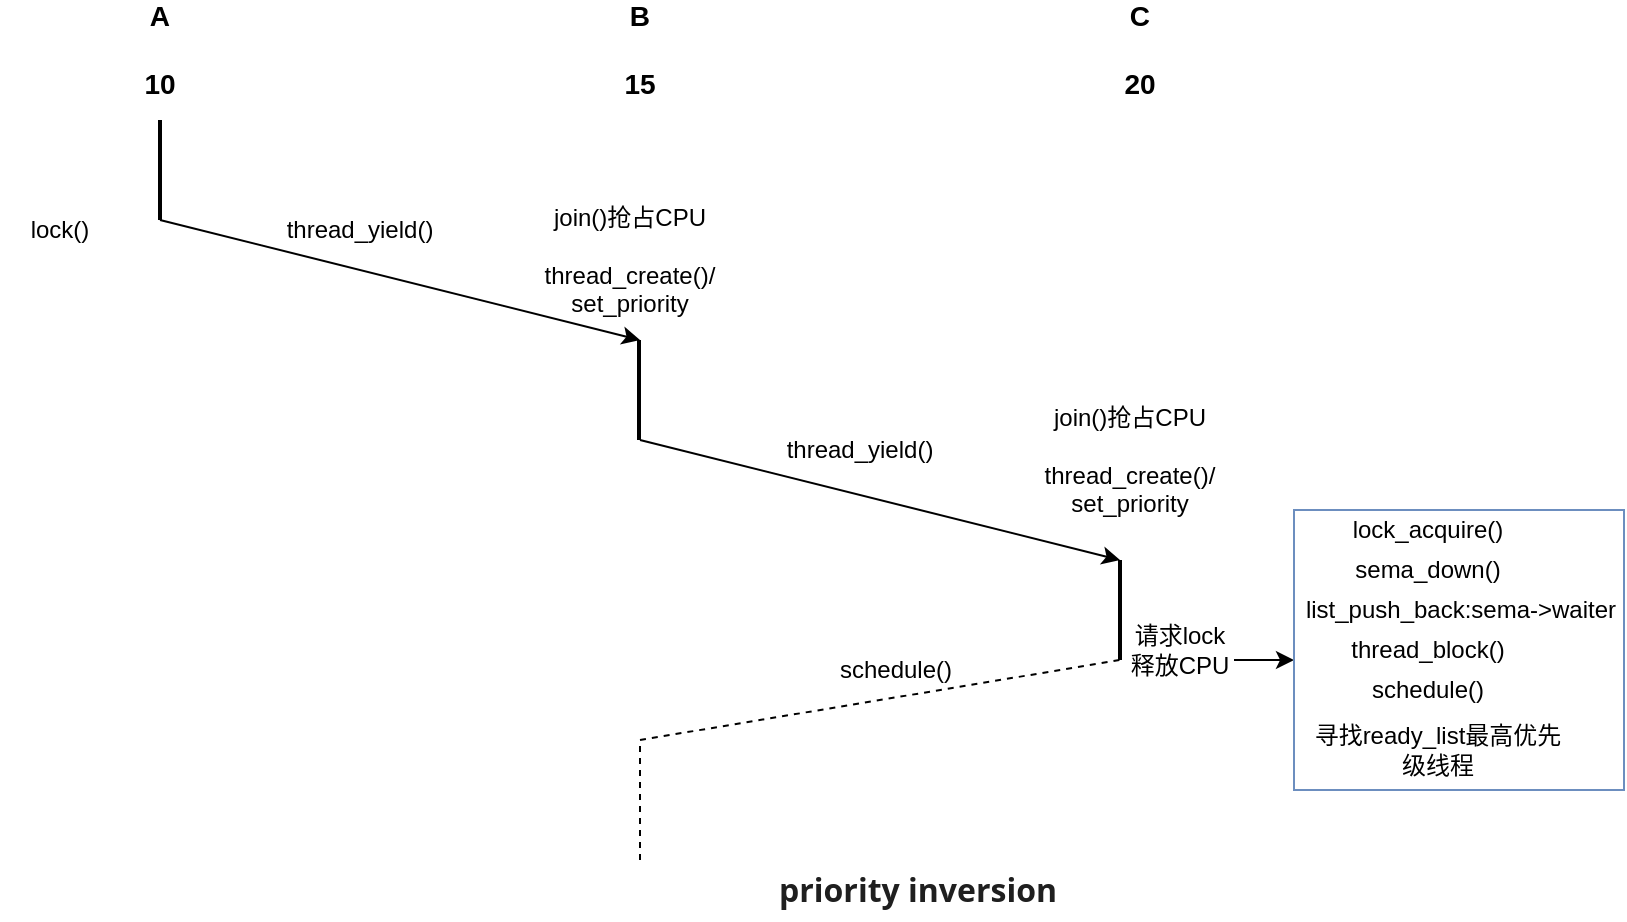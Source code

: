 <mxfile version="24.7.14">
  <diagram name="第 1 页" id="q-T5ZL6NmQbslMJQPSPM">
    <mxGraphModel dx="1011" dy="523" grid="1" gridSize="10" guides="1" tooltips="1" connect="1" arrows="1" fold="1" page="1" pageScale="1" pageWidth="827" pageHeight="1169" math="0" shadow="0">
      <root>
        <mxCell id="0" />
        <mxCell id="1" parent="0" />
        <mxCell id="p5Tv7sclReszPBZQf7eU-1" value="&lt;b style=&quot;font-size: 14px;&quot;&gt;&lt;font style=&quot;font-size: 14px;&quot;&gt;A&lt;/font&gt;&lt;/b&gt;&lt;div style=&quot;font-size: 14px;&quot;&gt;&lt;b style=&quot;&quot;&gt;&lt;font style=&quot;font-size: 14px;&quot;&gt;&lt;br&gt;&lt;/font&gt;&lt;/b&gt;&lt;div style=&quot;&quot;&gt;&lt;b style=&quot;&quot;&gt;&lt;font style=&quot;font-size: 14px;&quot;&gt;10&lt;/font&gt;&lt;/b&gt;&lt;/div&gt;&lt;/div&gt;" style="text;html=1;align=center;verticalAlign=middle;whiteSpace=wrap;rounded=0;" vertex="1" parent="1">
          <mxGeometry x="56" y="80" width="60" height="30" as="geometry" />
        </mxCell>
        <mxCell id="p5Tv7sclReszPBZQf7eU-2" value="&lt;b style=&quot;font-size: 14px;&quot;&gt;&lt;font style=&quot;font-size: 14px;&quot;&gt;B&lt;/font&gt;&lt;/b&gt;&lt;div style=&quot;font-size: 14px;&quot;&gt;&lt;b style=&quot;&quot;&gt;&lt;font style=&quot;font-size: 14px;&quot;&gt;&lt;br&gt;&lt;/font&gt;&lt;/b&gt;&lt;div style=&quot;&quot;&gt;&lt;b style=&quot;&quot;&gt;&lt;font style=&quot;font-size: 14px;&quot;&gt;15&lt;/font&gt;&lt;/b&gt;&lt;/div&gt;&lt;/div&gt;" style="text;html=1;align=center;verticalAlign=middle;whiteSpace=wrap;rounded=0;" vertex="1" parent="1">
          <mxGeometry x="296" y="80" width="60" height="30" as="geometry" />
        </mxCell>
        <mxCell id="p5Tv7sclReszPBZQf7eU-3" value="&lt;b style=&quot;font-size: 14px;&quot;&gt;&lt;font style=&quot;font-size: 14px;&quot;&gt;C&lt;/font&gt;&lt;/b&gt;&lt;div style=&quot;font-size: 14px;&quot;&gt;&lt;b style=&quot;&quot;&gt;&lt;font style=&quot;font-size: 14px;&quot;&gt;&lt;br&gt;&lt;/font&gt;&lt;/b&gt;&lt;div style=&quot;&quot;&gt;&lt;b style=&quot;&quot;&gt;&lt;font style=&quot;font-size: 14px;&quot;&gt;20&lt;/font&gt;&lt;/b&gt;&lt;/div&gt;&lt;/div&gt;" style="text;html=1;align=center;verticalAlign=middle;whiteSpace=wrap;rounded=0;" vertex="1" parent="1">
          <mxGeometry x="546" y="80" width="60" height="30" as="geometry" />
        </mxCell>
        <mxCell id="p5Tv7sclReszPBZQf7eU-4" value="" style="endArrow=none;html=1;rounded=0;strokeWidth=2;" edge="1" parent="1">
          <mxGeometry width="50" height="50" relative="1" as="geometry">
            <mxPoint x="86" y="180" as="sourcePoint" />
            <mxPoint x="86" y="130" as="targetPoint" />
          </mxGeometry>
        </mxCell>
        <mxCell id="p5Tv7sclReszPBZQf7eU-5" value="lock()" style="text;html=1;align=center;verticalAlign=middle;whiteSpace=wrap;rounded=0;" vertex="1" parent="1">
          <mxGeometry x="6" y="170" width="60" height="30" as="geometry" />
        </mxCell>
        <mxCell id="p5Tv7sclReszPBZQf7eU-6" value="" style="endArrow=classic;html=1;rounded=0;" edge="1" parent="1">
          <mxGeometry width="50" height="50" relative="1" as="geometry">
            <mxPoint x="86" y="180" as="sourcePoint" />
            <mxPoint x="326" y="240" as="targetPoint" />
          </mxGeometry>
        </mxCell>
        <mxCell id="p5Tv7sclReszPBZQf7eU-9" value="thread_yield()" style="text;html=1;align=center;verticalAlign=middle;whiteSpace=wrap;rounded=0;" vertex="1" parent="1">
          <mxGeometry x="146" y="170" width="80" height="30" as="geometry" />
        </mxCell>
        <mxCell id="p5Tv7sclReszPBZQf7eU-13" value="join()抢占CPU&lt;div&gt;&lt;br&gt;&lt;/div&gt;&lt;div&gt;thread_create()/&lt;/div&gt;&lt;div&gt;set_priority&lt;/div&gt;" style="text;html=1;align=center;verticalAlign=middle;whiteSpace=wrap;rounded=0;" vertex="1" parent="1">
          <mxGeometry x="276" y="180" width="90" height="40" as="geometry" />
        </mxCell>
        <mxCell id="p5Tv7sclReszPBZQf7eU-15" value="" style="endArrow=none;html=1;rounded=0;strokeWidth=2;" edge="1" parent="1">
          <mxGeometry width="50" height="50" relative="1" as="geometry">
            <mxPoint x="325.5" y="290" as="sourcePoint" />
            <mxPoint x="325.5" y="240" as="targetPoint" />
          </mxGeometry>
        </mxCell>
        <mxCell id="p5Tv7sclReszPBZQf7eU-16" value="" style="endArrow=classic;html=1;rounded=0;" edge="1" parent="1">
          <mxGeometry width="50" height="50" relative="1" as="geometry">
            <mxPoint x="326" y="290" as="sourcePoint" />
            <mxPoint x="566" y="350" as="targetPoint" />
          </mxGeometry>
        </mxCell>
        <mxCell id="p5Tv7sclReszPBZQf7eU-17" value="thread_yield()" style="text;html=1;align=center;verticalAlign=middle;whiteSpace=wrap;rounded=0;" vertex="1" parent="1">
          <mxGeometry x="396" y="280" width="80" height="30" as="geometry" />
        </mxCell>
        <mxCell id="p5Tv7sclReszPBZQf7eU-18" value="join()抢占CPU&lt;div&gt;&lt;br&gt;&lt;/div&gt;&lt;div&gt;thread_create()/&lt;/div&gt;&lt;div&gt;set_priority&lt;/div&gt;" style="text;html=1;align=center;verticalAlign=middle;whiteSpace=wrap;rounded=0;" vertex="1" parent="1">
          <mxGeometry x="526" y="280" width="90" height="40" as="geometry" />
        </mxCell>
        <mxCell id="p5Tv7sclReszPBZQf7eU-20" value="" style="endArrow=none;html=1;rounded=0;strokeWidth=2;" edge="1" parent="1">
          <mxGeometry width="50" height="50" relative="1" as="geometry">
            <mxPoint x="566" y="400" as="sourcePoint" />
            <mxPoint x="566" y="350" as="targetPoint" />
          </mxGeometry>
        </mxCell>
        <mxCell id="p5Tv7sclReszPBZQf7eU-21" value="请求lock&lt;div&gt;释放CPU&lt;/div&gt;" style="text;html=1;align=center;verticalAlign=middle;whiteSpace=wrap;rounded=0;" vertex="1" parent="1">
          <mxGeometry x="566" y="380" width="60" height="30" as="geometry" />
        </mxCell>
        <mxCell id="p5Tv7sclReszPBZQf7eU-23" value="" style="endArrow=none;dashed=1;html=1;rounded=0;" edge="1" parent="1">
          <mxGeometry width="50" height="50" relative="1" as="geometry">
            <mxPoint x="326" y="440" as="sourcePoint" />
            <mxPoint x="566" y="400" as="targetPoint" />
          </mxGeometry>
        </mxCell>
        <mxCell id="p5Tv7sclReszPBZQf7eU-24" value="" style="endArrow=classic;html=1;rounded=0;" edge="1" parent="1">
          <mxGeometry width="50" height="50" relative="1" as="geometry">
            <mxPoint x="623" y="400" as="sourcePoint" />
            <mxPoint x="653" y="400" as="targetPoint" />
          </mxGeometry>
        </mxCell>
        <mxCell id="p5Tv7sclReszPBZQf7eU-26" value="sema_down()" style="text;html=1;align=center;verticalAlign=middle;whiteSpace=wrap;rounded=0;" vertex="1" parent="1">
          <mxGeometry x="680" y="340" width="80" height="30" as="geometry" />
        </mxCell>
        <mxCell id="p5Tv7sclReszPBZQf7eU-27" value="list_push_back:sema-&amp;gt;waiter" style="text;html=1;align=center;verticalAlign=middle;whiteSpace=wrap;rounded=0;" vertex="1" parent="1">
          <mxGeometry x="655" y="360" width="163" height="30" as="geometry" />
        </mxCell>
        <mxCell id="p5Tv7sclReszPBZQf7eU-29" value="thread_block()" style="text;html=1;align=center;verticalAlign=middle;whiteSpace=wrap;rounded=0;" vertex="1" parent="1">
          <mxGeometry x="680" y="380" width="80" height="30" as="geometry" />
        </mxCell>
        <mxCell id="p5Tv7sclReszPBZQf7eU-30" value="schedule()" style="text;html=1;align=center;verticalAlign=middle;whiteSpace=wrap;rounded=0;" vertex="1" parent="1">
          <mxGeometry x="680" y="400" width="80" height="30" as="geometry" />
        </mxCell>
        <mxCell id="p5Tv7sclReszPBZQf7eU-33" value="寻找ready_list最高优先级线程" style="text;html=1;align=center;verticalAlign=middle;whiteSpace=wrap;rounded=0;" vertex="1" parent="1">
          <mxGeometry x="660" y="430" width="130" height="30" as="geometry" />
        </mxCell>
        <mxCell id="p5Tv7sclReszPBZQf7eU-34" value="schedule()" style="text;html=1;align=center;verticalAlign=middle;whiteSpace=wrap;rounded=0;" vertex="1" parent="1">
          <mxGeometry x="414" y="390" width="80" height="30" as="geometry" />
        </mxCell>
        <mxCell id="p5Tv7sclReszPBZQf7eU-36" value="" style="endArrow=none;dashed=1;html=1;rounded=0;" edge="1" parent="1">
          <mxGeometry width="50" height="50" relative="1" as="geometry">
            <mxPoint x="326" y="500" as="sourcePoint" />
            <mxPoint x="326" y="440" as="targetPoint" />
          </mxGeometry>
        </mxCell>
        <mxCell id="p5Tv7sclReszPBZQf7eU-37" value="&lt;span style=&quot;box-sizing: border-box; border: 0px solid rgb(229, 231, 235); --tw-border-spacing-x: 0; --tw-border-spacing-y: 0; --tw-translate-x: 0; --tw-translate-y: 0; --tw-rotate: 0; --tw-skew-x: 0; --tw-skew-y: 0; --tw-scale-x: 1; --tw-scale-y: 1; --tw-pan-x: ; --tw-pan-y: ; --tw-pinch-zoom: ; --tw-scroll-snap-strictness: proximity; --tw-gradient-from-position: ; --tw-gradient-via-position: ; --tw-gradient-to-position: ; --tw-ordinal: ; --tw-slashed-zero: ; --tw-numeric-figure: ; --tw-numeric-spacing: ; --tw-numeric-fraction: ; --tw-ring-inset: ; --tw-ring-offset-width: 0px; --tw-ring-offset-color: #fff; --tw-ring-color: rgba(59,130,246,.5); --tw-ring-offset-shadow: 0 0 #0000; --tw-ring-shadow: 0 0 #0000; --tw-shadow: 0 0 #0000; --tw-shadow-colored: 0 0 #0000; --tw-blur: ; --tw-brightness: ; --tw-contrast: ; --tw-grayscale: ; --tw-hue-rotate: ; --tw-invert: ; --tw-saturate: ; --tw-sepia: ; --tw-drop-shadow: ; --tw-backdrop-blur: ; --tw-backdrop-brightness: ; --tw-backdrop-contrast: ; --tw-backdrop-grayscale: ; --tw-backdrop-hue-rotate: ; --tw-backdrop-invert: ; --tw-backdrop-opacity: ; --tw-backdrop-saturate: ; --tw-backdrop-sepia: ; --tw-contain-size: ; --tw-contain-layout: ; --tw-contain-paint: ; --tw-contain-style: ; font-weight: 700; color: color(srgb 0.12 0.12 0.12); font-family: __Inter_207ec3, __Inter_Fallback_207ec3, system-ui, arial; font-size: medium; text-align: start; white-space-collapse: preserve; background-color: color(srgb 1 1 1);&quot; class=&quot;font-bold&quot;&gt;priority inversion&lt;/span&gt;" style="text;html=1;align=center;verticalAlign=middle;whiteSpace=wrap;rounded=0;" vertex="1" parent="1">
          <mxGeometry x="350" y="500" width="230" height="30" as="geometry" />
        </mxCell>
        <mxCell id="p5Tv7sclReszPBZQf7eU-38" value="" style="rounded=0;whiteSpace=wrap;html=1;fillColor=none;strokeColor=#6c8ebf;" vertex="1" parent="1">
          <mxGeometry x="653" y="325" width="165" height="140" as="geometry" />
        </mxCell>
        <mxCell id="p5Tv7sclReszPBZQf7eU-39" value="lock_acquire()" style="text;html=1;align=center;verticalAlign=middle;whiteSpace=wrap;rounded=0;" vertex="1" parent="1">
          <mxGeometry x="680" y="320" width="80" height="30" as="geometry" />
        </mxCell>
      </root>
    </mxGraphModel>
  </diagram>
</mxfile>

